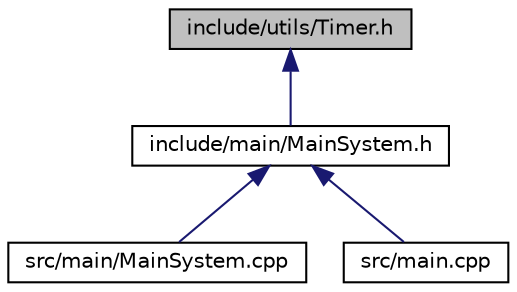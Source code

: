 digraph "include/utils/Timer.h"
{
 // LATEX_PDF_SIZE
  edge [fontname="Helvetica",fontsize="10",labelfontname="Helvetica",labelfontsize="10"];
  node [fontname="Helvetica",fontsize="10",shape=record];
  Node1 [label="include/utils/Timer.h",height=0.2,width=0.4,color="black", fillcolor="grey75", style="filled", fontcolor="black",tooltip="Declaration and implementation of the Timer class for asynchronous execution."];
  Node1 -> Node2 [dir="back",color="midnightblue",fontsize="10",style="solid",fontname="Helvetica"];
  Node2 [label="include/main/MainSystem.h",height=0.2,width=0.4,color="black", fillcolor="white", style="filled",URL="$MainSystem_8h.html",tooltip="Header file for the MainSystem class managing the traffic and pedestrian light systems."];
  Node2 -> Node3 [dir="back",color="midnightblue",fontsize="10",style="solid",fontname="Helvetica"];
  Node3 [label="src/main/MainSystem.cpp",height=0.2,width=0.4,color="black", fillcolor="white", style="filled",URL="$MainSystem_8cpp.html",tooltip="Implementation of the MainSystem class. The MainSystem class is responsible for managing the overall ..."];
  Node2 -> Node4 [dir="back",color="midnightblue",fontsize="10",style="solid",fontname="Helvetica"];
  Node4 [label="src/main.cpp",height=0.2,width=0.4,color="black", fillcolor="white", style="filled",URL="$main_8cpp.html",tooltip="Main entry point for the application. Initializes the application, runs the main system,..."];
}
